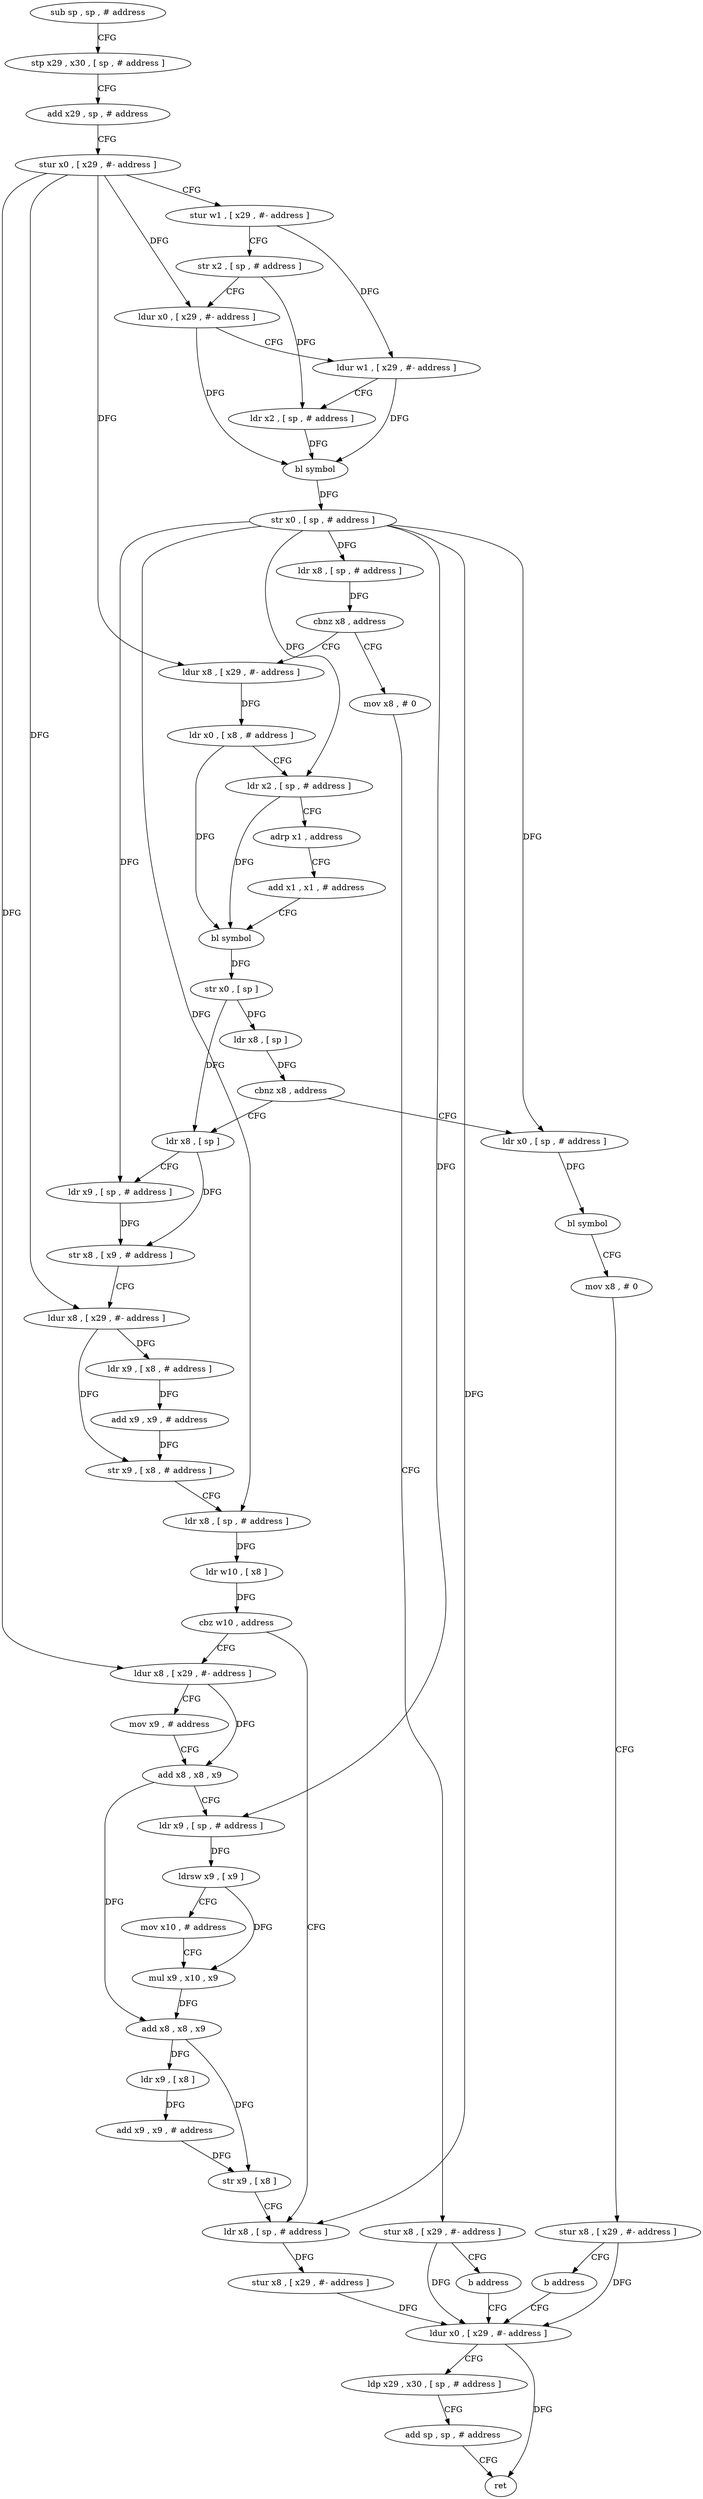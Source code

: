 digraph "func" {
"71024" [label = "sub sp , sp , # address" ]
"71028" [label = "stp x29 , x30 , [ sp , # address ]" ]
"71032" [label = "add x29 , sp , # address" ]
"71036" [label = "stur x0 , [ x29 , #- address ]" ]
"71040" [label = "stur w1 , [ x29 , #- address ]" ]
"71044" [label = "str x2 , [ sp , # address ]" ]
"71048" [label = "ldur x0 , [ x29 , #- address ]" ]
"71052" [label = "ldur w1 , [ x29 , #- address ]" ]
"71056" [label = "ldr x2 , [ sp , # address ]" ]
"71060" [label = "bl symbol" ]
"71064" [label = "str x0 , [ sp , # address ]" ]
"71068" [label = "ldr x8 , [ sp , # address ]" ]
"71072" [label = "cbnz x8 , address" ]
"71088" [label = "ldur x8 , [ x29 , #- address ]" ]
"71076" [label = "mov x8 , # 0" ]
"71092" [label = "ldr x0 , [ x8 , # address ]" ]
"71096" [label = "ldr x2 , [ sp , # address ]" ]
"71100" [label = "adrp x1 , address" ]
"71104" [label = "add x1 , x1 , # address" ]
"71108" [label = "bl symbol" ]
"71112" [label = "str x0 , [ sp ]" ]
"71116" [label = "ldr x8 , [ sp ]" ]
"71120" [label = "cbnz x8 , address" ]
"71144" [label = "ldr x8 , [ sp ]" ]
"71124" [label = "ldr x0 , [ sp , # address ]" ]
"71080" [label = "stur x8 , [ x29 , #- address ]" ]
"71084" [label = "b address" ]
"71236" [label = "ldur x0 , [ x29 , #- address ]" ]
"71148" [label = "ldr x9 , [ sp , # address ]" ]
"71152" [label = "str x8 , [ x9 , # address ]" ]
"71156" [label = "ldur x8 , [ x29 , #- address ]" ]
"71160" [label = "ldr x9 , [ x8 , # address ]" ]
"71164" [label = "add x9 , x9 , # address" ]
"71168" [label = "str x9 , [ x8 , # address ]" ]
"71172" [label = "ldr x8 , [ sp , # address ]" ]
"71176" [label = "ldr w10 , [ x8 ]" ]
"71180" [label = "cbz w10 , address" ]
"71228" [label = "ldr x8 , [ sp , # address ]" ]
"71184" [label = "ldur x8 , [ x29 , #- address ]" ]
"71128" [label = "bl symbol" ]
"71132" [label = "mov x8 , # 0" ]
"71136" [label = "stur x8 , [ x29 , #- address ]" ]
"71140" [label = "b address" ]
"71240" [label = "ldp x29 , x30 , [ sp , # address ]" ]
"71244" [label = "add sp , sp , # address" ]
"71248" [label = "ret" ]
"71232" [label = "stur x8 , [ x29 , #- address ]" ]
"71188" [label = "mov x9 , # address" ]
"71192" [label = "add x8 , x8 , x9" ]
"71196" [label = "ldr x9 , [ sp , # address ]" ]
"71200" [label = "ldrsw x9 , [ x9 ]" ]
"71204" [label = "mov x10 , # address" ]
"71208" [label = "mul x9 , x10 , x9" ]
"71212" [label = "add x8 , x8 , x9" ]
"71216" [label = "ldr x9 , [ x8 ]" ]
"71220" [label = "add x9 , x9 , # address" ]
"71224" [label = "str x9 , [ x8 ]" ]
"71024" -> "71028" [ label = "CFG" ]
"71028" -> "71032" [ label = "CFG" ]
"71032" -> "71036" [ label = "CFG" ]
"71036" -> "71040" [ label = "CFG" ]
"71036" -> "71048" [ label = "DFG" ]
"71036" -> "71088" [ label = "DFG" ]
"71036" -> "71156" [ label = "DFG" ]
"71036" -> "71184" [ label = "DFG" ]
"71040" -> "71044" [ label = "CFG" ]
"71040" -> "71052" [ label = "DFG" ]
"71044" -> "71048" [ label = "CFG" ]
"71044" -> "71056" [ label = "DFG" ]
"71048" -> "71052" [ label = "CFG" ]
"71048" -> "71060" [ label = "DFG" ]
"71052" -> "71056" [ label = "CFG" ]
"71052" -> "71060" [ label = "DFG" ]
"71056" -> "71060" [ label = "DFG" ]
"71060" -> "71064" [ label = "DFG" ]
"71064" -> "71068" [ label = "DFG" ]
"71064" -> "71096" [ label = "DFG" ]
"71064" -> "71148" [ label = "DFG" ]
"71064" -> "71172" [ label = "DFG" ]
"71064" -> "71124" [ label = "DFG" ]
"71064" -> "71228" [ label = "DFG" ]
"71064" -> "71196" [ label = "DFG" ]
"71068" -> "71072" [ label = "DFG" ]
"71072" -> "71088" [ label = "CFG" ]
"71072" -> "71076" [ label = "CFG" ]
"71088" -> "71092" [ label = "DFG" ]
"71076" -> "71080" [ label = "CFG" ]
"71092" -> "71096" [ label = "CFG" ]
"71092" -> "71108" [ label = "DFG" ]
"71096" -> "71100" [ label = "CFG" ]
"71096" -> "71108" [ label = "DFG" ]
"71100" -> "71104" [ label = "CFG" ]
"71104" -> "71108" [ label = "CFG" ]
"71108" -> "71112" [ label = "DFG" ]
"71112" -> "71116" [ label = "DFG" ]
"71112" -> "71144" [ label = "DFG" ]
"71116" -> "71120" [ label = "DFG" ]
"71120" -> "71144" [ label = "CFG" ]
"71120" -> "71124" [ label = "CFG" ]
"71144" -> "71148" [ label = "CFG" ]
"71144" -> "71152" [ label = "DFG" ]
"71124" -> "71128" [ label = "DFG" ]
"71080" -> "71084" [ label = "CFG" ]
"71080" -> "71236" [ label = "DFG" ]
"71084" -> "71236" [ label = "CFG" ]
"71236" -> "71240" [ label = "CFG" ]
"71236" -> "71248" [ label = "DFG" ]
"71148" -> "71152" [ label = "DFG" ]
"71152" -> "71156" [ label = "CFG" ]
"71156" -> "71160" [ label = "DFG" ]
"71156" -> "71168" [ label = "DFG" ]
"71160" -> "71164" [ label = "DFG" ]
"71164" -> "71168" [ label = "DFG" ]
"71168" -> "71172" [ label = "CFG" ]
"71172" -> "71176" [ label = "DFG" ]
"71176" -> "71180" [ label = "DFG" ]
"71180" -> "71228" [ label = "CFG" ]
"71180" -> "71184" [ label = "CFG" ]
"71228" -> "71232" [ label = "DFG" ]
"71184" -> "71188" [ label = "CFG" ]
"71184" -> "71192" [ label = "DFG" ]
"71128" -> "71132" [ label = "CFG" ]
"71132" -> "71136" [ label = "CFG" ]
"71136" -> "71140" [ label = "CFG" ]
"71136" -> "71236" [ label = "DFG" ]
"71140" -> "71236" [ label = "CFG" ]
"71240" -> "71244" [ label = "CFG" ]
"71244" -> "71248" [ label = "CFG" ]
"71232" -> "71236" [ label = "DFG" ]
"71188" -> "71192" [ label = "CFG" ]
"71192" -> "71196" [ label = "CFG" ]
"71192" -> "71212" [ label = "DFG" ]
"71196" -> "71200" [ label = "DFG" ]
"71200" -> "71204" [ label = "CFG" ]
"71200" -> "71208" [ label = "DFG" ]
"71204" -> "71208" [ label = "CFG" ]
"71208" -> "71212" [ label = "DFG" ]
"71212" -> "71216" [ label = "DFG" ]
"71212" -> "71224" [ label = "DFG" ]
"71216" -> "71220" [ label = "DFG" ]
"71220" -> "71224" [ label = "DFG" ]
"71224" -> "71228" [ label = "CFG" ]
}
